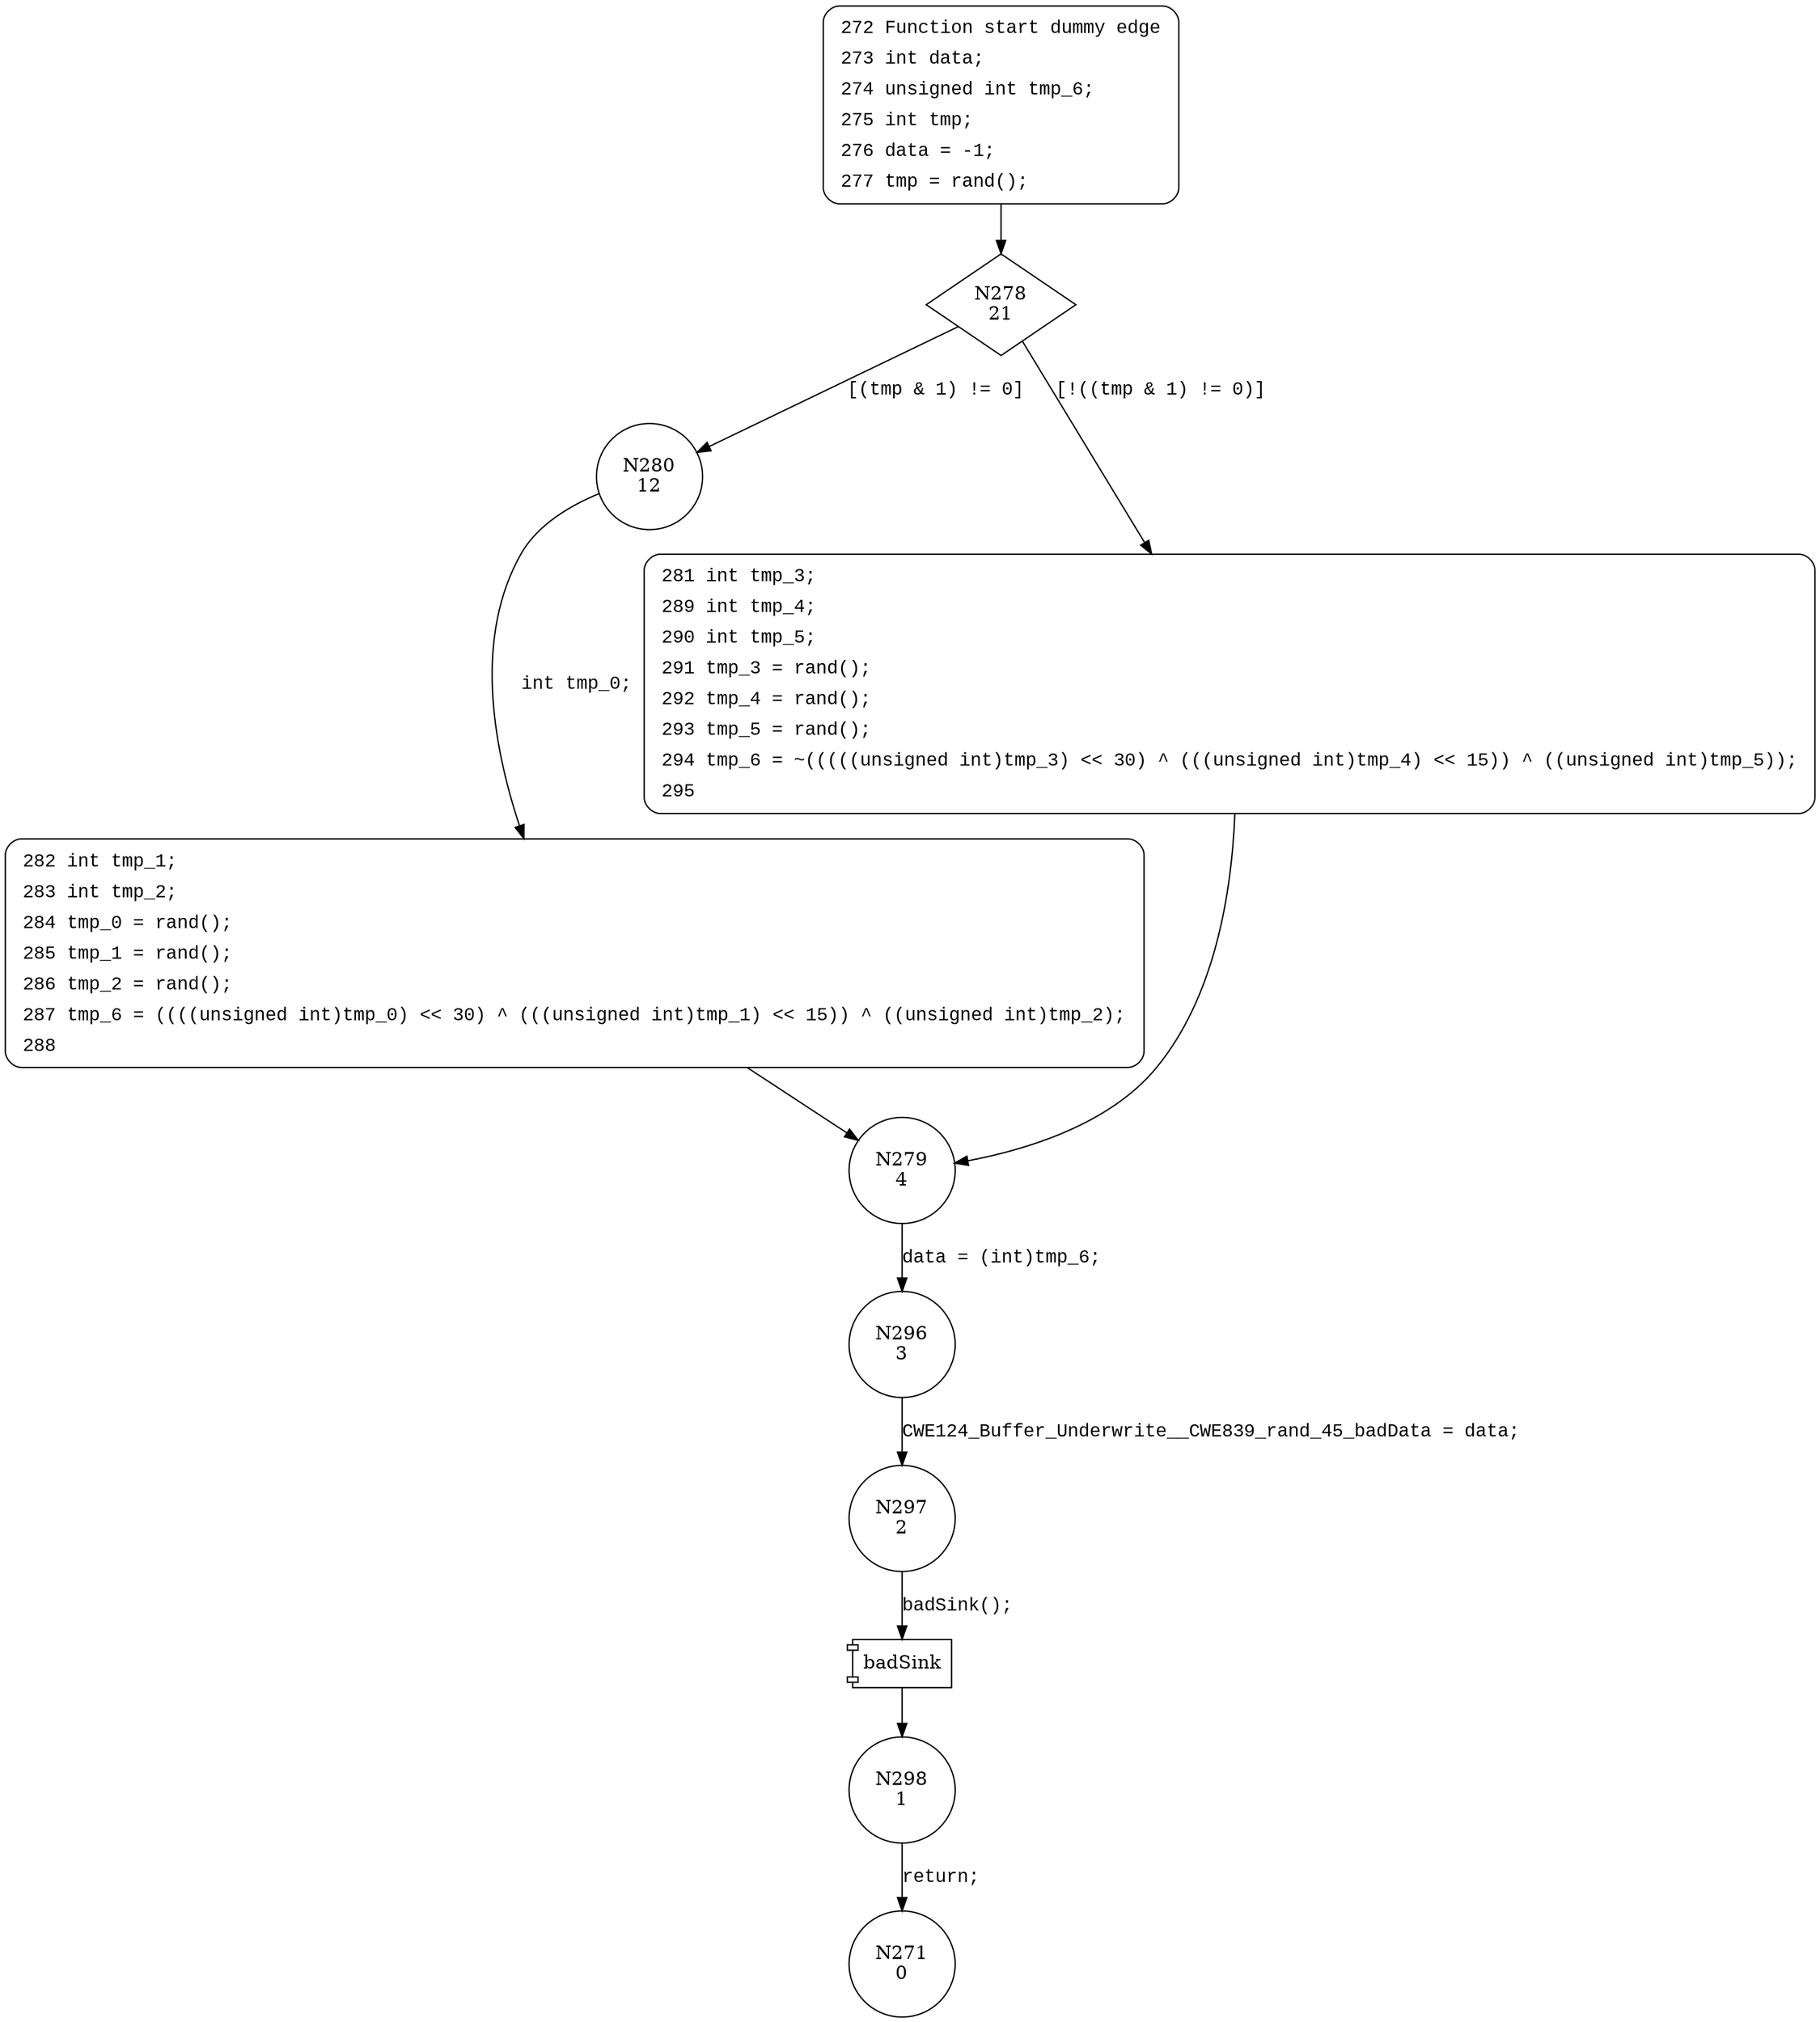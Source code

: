 digraph CWE124_Buffer_Underwrite__CWE839_rand_45_bad {
278 [shape="diamond" label="N278\n21"]
280 [shape="circle" label="N280\n12"]
281 [shape="circle" label="N281\n20"]
279 [shape="circle" label="N279\n4"]
296 [shape="circle" label="N296\n3"]
297 [shape="circle" label="N297\n2"]
298 [shape="circle" label="N298\n1"]
282 [shape="circle" label="N282\n11"]
271 [shape="circle" label="N271\n0"]
272 [style="filled,bold" penwidth="1" fillcolor="white" fontname="Courier New" shape="Mrecord" label=<<table border="0" cellborder="0" cellpadding="3" bgcolor="white"><tr><td align="right">272</td><td align="left">Function start dummy edge</td></tr><tr><td align="right">273</td><td align="left">int data;</td></tr><tr><td align="right">274</td><td align="left">unsigned int tmp_6;</td></tr><tr><td align="right">275</td><td align="left">int tmp;</td></tr><tr><td align="right">276</td><td align="left">data = -1;</td></tr><tr><td align="right">277</td><td align="left">tmp = rand();</td></tr></table>>]
272 -> 278[label=""]
281 [style="filled,bold" penwidth="1" fillcolor="white" fontname="Courier New" shape="Mrecord" label=<<table border="0" cellborder="0" cellpadding="3" bgcolor="white"><tr><td align="right">281</td><td align="left">int tmp_3;</td></tr><tr><td align="right">289</td><td align="left">int tmp_4;</td></tr><tr><td align="right">290</td><td align="left">int tmp_5;</td></tr><tr><td align="right">291</td><td align="left">tmp_3 = rand();</td></tr><tr><td align="right">292</td><td align="left">tmp_4 = rand();</td></tr><tr><td align="right">293</td><td align="left">tmp_5 = rand();</td></tr><tr><td align="right">294</td><td align="left">tmp_6 = ~(((((unsigned int)tmp_3) &lt;&lt; 30) ^ (((unsigned int)tmp_4) &lt;&lt; 15)) ^ ((unsigned int)tmp_5));</td></tr><tr><td align="right">295</td><td align="left"></td></tr></table>>]
281 -> 279[label=""]
282 [style="filled,bold" penwidth="1" fillcolor="white" fontname="Courier New" shape="Mrecord" label=<<table border="0" cellborder="0" cellpadding="3" bgcolor="white"><tr><td align="right">282</td><td align="left">int tmp_1;</td></tr><tr><td align="right">283</td><td align="left">int tmp_2;</td></tr><tr><td align="right">284</td><td align="left">tmp_0 = rand();</td></tr><tr><td align="right">285</td><td align="left">tmp_1 = rand();</td></tr><tr><td align="right">286</td><td align="left">tmp_2 = rand();</td></tr><tr><td align="right">287</td><td align="left">tmp_6 = ((((unsigned int)tmp_0) &lt;&lt; 30) ^ (((unsigned int)tmp_1) &lt;&lt; 15)) ^ ((unsigned int)tmp_2);</td></tr><tr><td align="right">288</td><td align="left"></td></tr></table>>]
282 -> 279[label=""]
278 -> 280 [label="[(tmp & 1) != 0]" fontname="Courier New"]
278 -> 281 [label="[!((tmp & 1) != 0)]" fontname="Courier New"]
279 -> 296 [label="data = (int)tmp_6;" fontname="Courier New"]
100025 [shape="component" label="badSink"]
297 -> 100025 [label="badSink();" fontname="Courier New"]
100025 -> 298 [label="" fontname="Courier New"]
280 -> 282 [label="int tmp_0;" fontname="Courier New"]
296 -> 297 [label="CWE124_Buffer_Underwrite__CWE839_rand_45_badData = data;" fontname="Courier New"]
298 -> 271 [label="return;" fontname="Courier New"]
}
